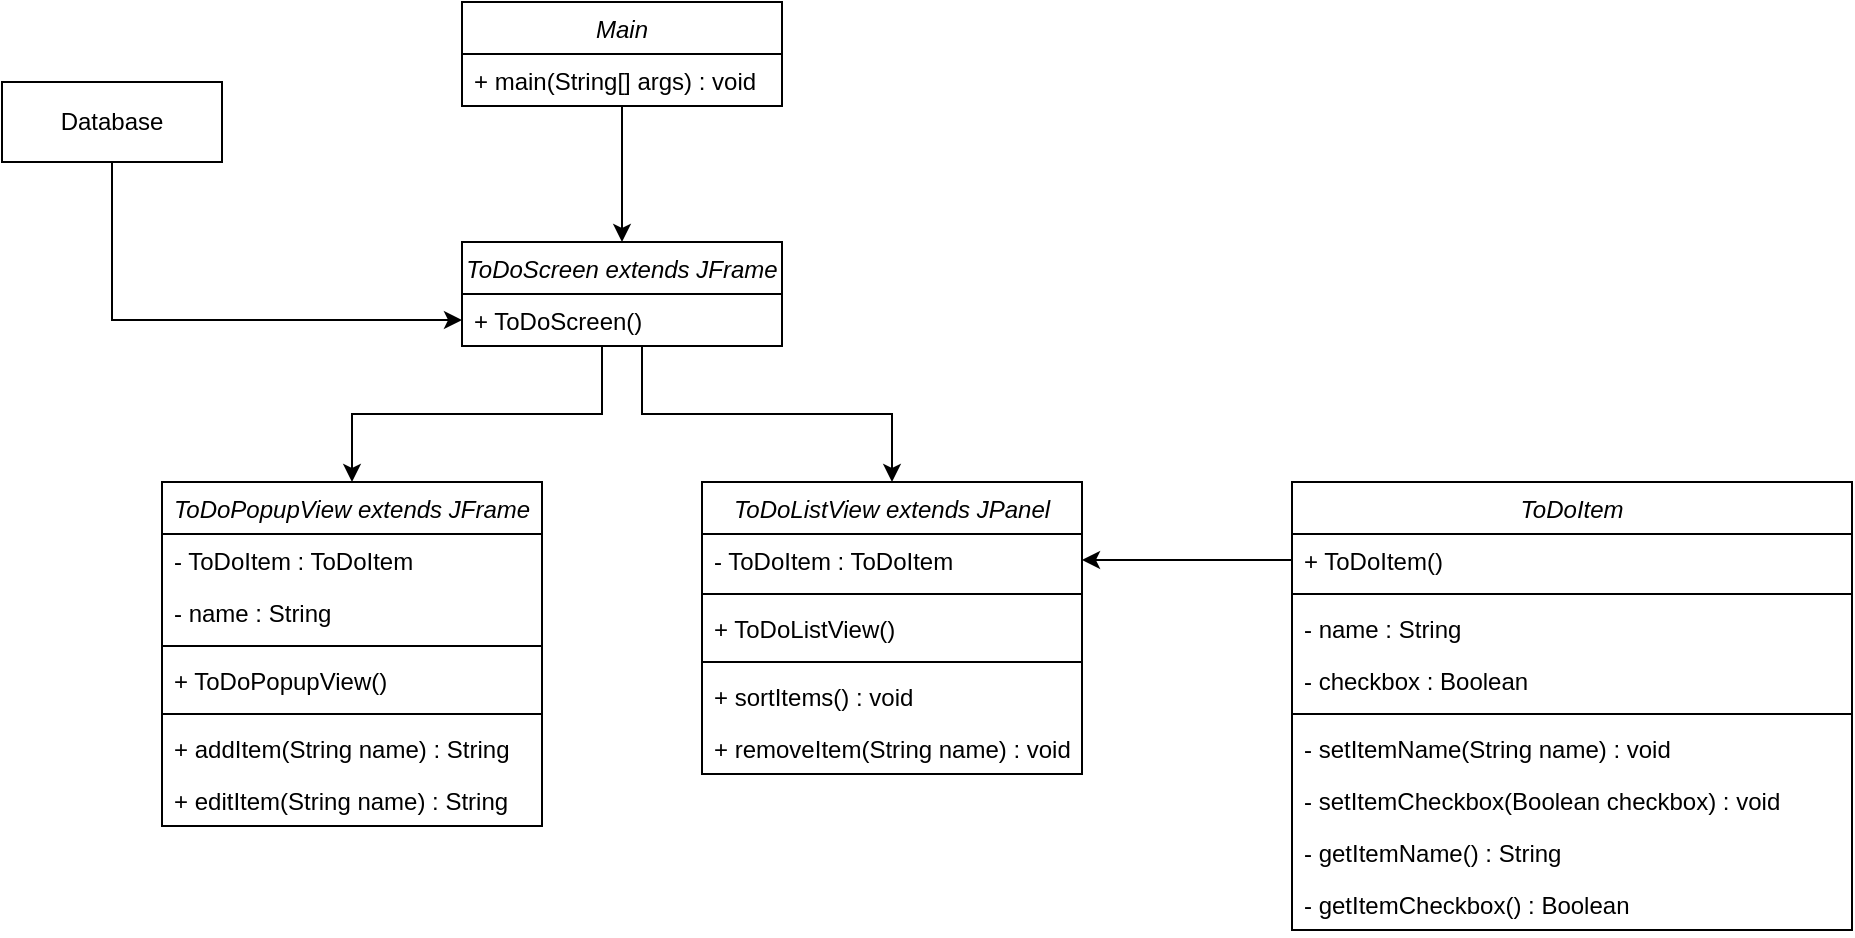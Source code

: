 <mxfile version="22.0.0" type="device">
  <diagram id="C5RBs43oDa-KdzZeNtuy" name="Page-1">
    <mxGraphModel dx="1816" dy="524" grid="1" gridSize="10" guides="1" tooltips="1" connect="1" arrows="1" fold="1" page="1" pageScale="1" pageWidth="827" pageHeight="1169" math="0" shadow="0">
      <root>
        <mxCell id="WIyWlLk6GJQsqaUBKTNV-0" />
        <mxCell id="WIyWlLk6GJQsqaUBKTNV-1" parent="WIyWlLk6GJQsqaUBKTNV-0" />
        <mxCell id="5fqE5YbZ75JVKp_CWdm1-34" style="edgeStyle=orthogonalEdgeStyle;rounded=0;orthogonalLoop=1;jettySize=auto;html=1;entryX=0.5;entryY=0;entryDx=0;entryDy=0;" parent="WIyWlLk6GJQsqaUBKTNV-1" source="5fqE5YbZ75JVKp_CWdm1-0" target="5fqE5YbZ75JVKp_CWdm1-6" edge="1">
          <mxGeometry relative="1" as="geometry" />
        </mxCell>
        <mxCell id="5fqE5YbZ75JVKp_CWdm1-0" value="&lt;span style=&quot;font-weight: normal;&quot;&gt;&lt;i&gt;Main&lt;/i&gt;&lt;/span&gt;" style="swimlane;fontStyle=1;align=center;verticalAlign=top;childLayout=stackLayout;horizontal=1;startSize=26;horizontalStack=0;resizeParent=1;resizeParentMax=0;resizeLast=0;collapsible=1;marginBottom=0;whiteSpace=wrap;html=1;" parent="WIyWlLk6GJQsqaUBKTNV-1" vertex="1">
          <mxGeometry x="-80" y="80" width="160" height="52" as="geometry" />
        </mxCell>
        <mxCell id="5fqE5YbZ75JVKp_CWdm1-5" value="+ main(String[] args) : void" style="text;strokeColor=none;fillColor=none;align=left;verticalAlign=top;spacingLeft=4;spacingRight=4;overflow=hidden;rotatable=0;points=[[0,0.5],[1,0.5]];portConstraint=eastwest;whiteSpace=wrap;html=1;" parent="5fqE5YbZ75JVKp_CWdm1-0" vertex="1">
          <mxGeometry y="26" width="160" height="26" as="geometry" />
        </mxCell>
        <mxCell id="e-FE5oejkT2-Shcc6JCW-20" style="edgeStyle=orthogonalEdgeStyle;rounded=0;orthogonalLoop=1;jettySize=auto;html=1;" parent="WIyWlLk6GJQsqaUBKTNV-1" source="5fqE5YbZ75JVKp_CWdm1-6" target="5fqE5YbZ75JVKp_CWdm1-12" edge="1">
          <mxGeometry relative="1" as="geometry">
            <Array as="points">
              <mxPoint x="-10" y="286" />
              <mxPoint x="-135" y="286" />
            </Array>
          </mxGeometry>
        </mxCell>
        <mxCell id="e-FE5oejkT2-Shcc6JCW-21" style="edgeStyle=orthogonalEdgeStyle;rounded=0;orthogonalLoop=1;jettySize=auto;html=1;" parent="WIyWlLk6GJQsqaUBKTNV-1" source="5fqE5YbZ75JVKp_CWdm1-6" target="5fqE5YbZ75JVKp_CWdm1-8" edge="1">
          <mxGeometry relative="1" as="geometry">
            <Array as="points">
              <mxPoint x="10" y="286" />
              <mxPoint x="135" y="286" />
            </Array>
          </mxGeometry>
        </mxCell>
        <mxCell id="5fqE5YbZ75JVKp_CWdm1-6" value="&lt;span style=&quot;font-weight: normal;&quot;&gt;&lt;i&gt;ToDoScreen extends JFrame&lt;/i&gt;&lt;/span&gt;" style="swimlane;fontStyle=1;align=center;verticalAlign=top;childLayout=stackLayout;horizontal=1;startSize=26;horizontalStack=0;resizeParent=1;resizeParentMax=0;resizeLast=0;collapsible=1;marginBottom=0;whiteSpace=wrap;html=1;" parent="WIyWlLk6GJQsqaUBKTNV-1" vertex="1">
          <mxGeometry x="-80" y="200" width="160" height="52" as="geometry">
            <mxRectangle x="-80" y="240" width="200" height="30" as="alternateBounds" />
          </mxGeometry>
        </mxCell>
        <mxCell id="5fqE5YbZ75JVKp_CWdm1-7" value="+ ToDoScreen()" style="text;strokeColor=none;fillColor=none;align=left;verticalAlign=top;spacingLeft=4;spacingRight=4;overflow=hidden;rotatable=0;points=[[0,0.5],[1,0.5]];portConstraint=eastwest;whiteSpace=wrap;html=1;" parent="5fqE5YbZ75JVKp_CWdm1-6" vertex="1">
          <mxGeometry y="26" width="160" height="26" as="geometry" />
        </mxCell>
        <mxCell id="5fqE5YbZ75JVKp_CWdm1-8" value="&lt;span style=&quot;font-weight: normal;&quot;&gt;&lt;i&gt;ToDoListView extends JPanel&lt;/i&gt;&lt;/span&gt;" style="swimlane;fontStyle=1;align=center;verticalAlign=top;childLayout=stackLayout;horizontal=1;startSize=26;horizontalStack=0;resizeParent=1;resizeParentMax=0;resizeLast=0;collapsible=1;marginBottom=0;whiteSpace=wrap;html=1;" parent="WIyWlLk6GJQsqaUBKTNV-1" vertex="1">
          <mxGeometry x="40" y="320" width="190" height="146" as="geometry" />
        </mxCell>
        <mxCell id="5fqE5YbZ75JVKp_CWdm1-9" value="- ToDoItem : ToDoItem" style="text;strokeColor=none;fillColor=none;align=left;verticalAlign=top;spacingLeft=4;spacingRight=4;overflow=hidden;rotatable=0;points=[[0,0.5],[1,0.5]];portConstraint=eastwest;whiteSpace=wrap;html=1;" parent="5fqE5YbZ75JVKp_CWdm1-8" vertex="1">
          <mxGeometry y="26" width="190" height="26" as="geometry" />
        </mxCell>
        <mxCell id="5fqE5YbZ75JVKp_CWdm1-26" value="" style="line;strokeWidth=1;fillColor=none;align=left;verticalAlign=middle;spacingTop=-1;spacingLeft=3;spacingRight=3;rotatable=0;labelPosition=right;points=[];portConstraint=eastwest;strokeColor=inherit;" parent="5fqE5YbZ75JVKp_CWdm1-8" vertex="1">
          <mxGeometry y="52" width="190" height="8" as="geometry" />
        </mxCell>
        <mxCell id="e-FE5oejkT2-Shcc6JCW-1" value="+ ToDoListView()" style="text;strokeColor=none;fillColor=none;align=left;verticalAlign=top;spacingLeft=4;spacingRight=4;overflow=hidden;rotatable=0;points=[[0,0.5],[1,0.5]];portConstraint=eastwest;whiteSpace=wrap;html=1;" parent="5fqE5YbZ75JVKp_CWdm1-8" vertex="1">
          <mxGeometry y="60" width="190" height="26" as="geometry" />
        </mxCell>
        <mxCell id="e-FE5oejkT2-Shcc6JCW-2" value="" style="line;strokeWidth=1;fillColor=none;align=left;verticalAlign=middle;spacingTop=-1;spacingLeft=3;spacingRight=3;rotatable=0;labelPosition=right;points=[];portConstraint=eastwest;strokeColor=inherit;" parent="5fqE5YbZ75JVKp_CWdm1-8" vertex="1">
          <mxGeometry y="86" width="190" height="8" as="geometry" />
        </mxCell>
        <mxCell id="e-FE5oejkT2-Shcc6JCW-15" value="+ sortItems() : void" style="text;strokeColor=none;fillColor=none;align=left;verticalAlign=top;spacingLeft=4;spacingRight=4;overflow=hidden;rotatable=0;points=[[0,0.5],[1,0.5]];portConstraint=eastwest;whiteSpace=wrap;html=1;" parent="5fqE5YbZ75JVKp_CWdm1-8" vertex="1">
          <mxGeometry y="94" width="190" height="26" as="geometry" />
        </mxCell>
        <mxCell id="e-FE5oejkT2-Shcc6JCW-7" value="+ removeItem(String name) : void" style="text;strokeColor=none;fillColor=none;align=left;verticalAlign=top;spacingLeft=4;spacingRight=4;overflow=hidden;rotatable=0;points=[[0,0.5],[1,0.5]];portConstraint=eastwest;whiteSpace=wrap;html=1;" parent="5fqE5YbZ75JVKp_CWdm1-8" vertex="1">
          <mxGeometry y="120" width="190" height="26" as="geometry" />
        </mxCell>
        <mxCell id="5fqE5YbZ75JVKp_CWdm1-12" value="&lt;span style=&quot;font-weight: normal;&quot;&gt;&lt;i&gt;ToDoPopupView extends JFrame&lt;/i&gt;&lt;/span&gt;" style="swimlane;fontStyle=1;align=center;verticalAlign=top;childLayout=stackLayout;horizontal=1;startSize=26;horizontalStack=0;resizeParent=1;resizeParentMax=0;resizeLast=0;collapsible=1;marginBottom=0;whiteSpace=wrap;html=1;" parent="WIyWlLk6GJQsqaUBKTNV-1" vertex="1">
          <mxGeometry x="-230" y="320" width="190" height="172" as="geometry" />
        </mxCell>
        <mxCell id="brt0MuR9Pc4CnQYzuOFw-0" value="- ToDoItem : ToDoItem" style="text;strokeColor=none;fillColor=none;align=left;verticalAlign=top;spacingLeft=4;spacingRight=4;overflow=hidden;rotatable=0;points=[[0,0.5],[1,0.5]];portConstraint=eastwest;whiteSpace=wrap;html=1;" vertex="1" parent="5fqE5YbZ75JVKp_CWdm1-12">
          <mxGeometry y="26" width="190" height="26" as="geometry" />
        </mxCell>
        <mxCell id="e-FE5oejkT2-Shcc6JCW-10" value="- name : String" style="text;strokeColor=none;fillColor=none;align=left;verticalAlign=top;spacingLeft=4;spacingRight=4;overflow=hidden;rotatable=0;points=[[0,0.5],[1,0.5]];portConstraint=eastwest;whiteSpace=wrap;html=1;" parent="5fqE5YbZ75JVKp_CWdm1-12" vertex="1">
          <mxGeometry y="52" width="190" height="26" as="geometry" />
        </mxCell>
        <mxCell id="brt0MuR9Pc4CnQYzuOFw-1" value="" style="line;strokeWidth=1;fillColor=none;align=left;verticalAlign=middle;spacingTop=-1;spacingLeft=3;spacingRight=3;rotatable=0;labelPosition=right;points=[];portConstraint=eastwest;strokeColor=inherit;" vertex="1" parent="5fqE5YbZ75JVKp_CWdm1-12">
          <mxGeometry y="78" width="190" height="8" as="geometry" />
        </mxCell>
        <mxCell id="brt0MuR9Pc4CnQYzuOFw-2" value="+ ToDoPopupView()" style="text;strokeColor=none;fillColor=none;align=left;verticalAlign=top;spacingLeft=4;spacingRight=4;overflow=hidden;rotatable=0;points=[[0,0.5],[1,0.5]];portConstraint=eastwest;whiteSpace=wrap;html=1;" vertex="1" parent="5fqE5YbZ75JVKp_CWdm1-12">
          <mxGeometry y="86" width="190" height="26" as="geometry" />
        </mxCell>
        <mxCell id="e-FE5oejkT2-Shcc6JCW-11" value="" style="line;strokeWidth=1;fillColor=none;align=left;verticalAlign=middle;spacingTop=-1;spacingLeft=3;spacingRight=3;rotatable=0;labelPosition=right;points=[];portConstraint=eastwest;strokeColor=inherit;" parent="5fqE5YbZ75JVKp_CWdm1-12" vertex="1">
          <mxGeometry y="112" width="190" height="8" as="geometry" />
        </mxCell>
        <mxCell id="e-FE5oejkT2-Shcc6JCW-9" value="+&amp;nbsp;&lt;span style=&quot;border-color: var(--border-color); text-align: center;&quot;&gt;addItem&lt;/span&gt;(String name) : String" style="text;strokeColor=none;fillColor=none;align=left;verticalAlign=top;spacingLeft=4;spacingRight=4;overflow=hidden;rotatable=0;points=[[0,0.5],[1,0.5]];portConstraint=eastwest;whiteSpace=wrap;html=1;" parent="5fqE5YbZ75JVKp_CWdm1-12" vertex="1">
          <mxGeometry y="120" width="190" height="26" as="geometry" />
        </mxCell>
        <mxCell id="e-FE5oejkT2-Shcc6JCW-6" value="+ editItem(String name) : String" style="text;strokeColor=none;fillColor=none;align=left;verticalAlign=top;spacingLeft=4;spacingRight=4;overflow=hidden;rotatable=0;points=[[0,0.5],[1,0.5]];portConstraint=eastwest;whiteSpace=wrap;html=1;" parent="5fqE5YbZ75JVKp_CWdm1-12" vertex="1">
          <mxGeometry y="146" width="190" height="26" as="geometry" />
        </mxCell>
        <mxCell id="5fqE5YbZ75JVKp_CWdm1-14" value="&lt;span style=&quot;font-weight: normal;&quot;&gt;&lt;i&gt;ToDoItem&lt;/i&gt;&lt;/span&gt;" style="swimlane;fontStyle=1;align=center;verticalAlign=top;childLayout=stackLayout;horizontal=1;startSize=26;horizontalStack=0;resizeParent=1;resizeParentMax=0;resizeLast=0;collapsible=1;marginBottom=0;whiteSpace=wrap;html=1;" parent="WIyWlLk6GJQsqaUBKTNV-1" vertex="1">
          <mxGeometry x="335" y="320" width="280" height="224" as="geometry" />
        </mxCell>
        <mxCell id="5fqE5YbZ75JVKp_CWdm1-15" value="+ ToDoItem()" style="text;strokeColor=none;fillColor=none;align=left;verticalAlign=top;spacingLeft=4;spacingRight=4;overflow=hidden;rotatable=0;points=[[0,0.5],[1,0.5]];portConstraint=eastwest;whiteSpace=wrap;html=1;" parent="5fqE5YbZ75JVKp_CWdm1-14" vertex="1">
          <mxGeometry y="26" width="280" height="26" as="geometry" />
        </mxCell>
        <mxCell id="5fqE5YbZ75JVKp_CWdm1-16" value="" style="line;strokeWidth=1;fillColor=none;align=left;verticalAlign=middle;spacingTop=-1;spacingLeft=3;spacingRight=3;rotatable=0;labelPosition=right;points=[];portConstraint=eastwest;strokeColor=inherit;" parent="5fqE5YbZ75JVKp_CWdm1-14" vertex="1">
          <mxGeometry y="52" width="280" height="8" as="geometry" />
        </mxCell>
        <mxCell id="5fqE5YbZ75JVKp_CWdm1-17" value="- name : String" style="text;strokeColor=none;fillColor=none;align=left;verticalAlign=top;spacingLeft=4;spacingRight=4;overflow=hidden;rotatable=0;points=[[0,0.5],[1,0.5]];portConstraint=eastwest;whiteSpace=wrap;html=1;" parent="5fqE5YbZ75JVKp_CWdm1-14" vertex="1">
          <mxGeometry y="60" width="280" height="26" as="geometry" />
        </mxCell>
        <mxCell id="5fqE5YbZ75JVKp_CWdm1-18" value="- checkbox : Boolean" style="text;strokeColor=none;fillColor=none;align=left;verticalAlign=top;spacingLeft=4;spacingRight=4;overflow=hidden;rotatable=0;points=[[0,0.5],[1,0.5]];portConstraint=eastwest;whiteSpace=wrap;html=1;" parent="5fqE5YbZ75JVKp_CWdm1-14" vertex="1">
          <mxGeometry y="86" width="280" height="26" as="geometry" />
        </mxCell>
        <mxCell id="5fqE5YbZ75JVKp_CWdm1-20" value="" style="line;strokeWidth=1;fillColor=none;align=left;verticalAlign=middle;spacingTop=-1;spacingLeft=3;spacingRight=3;rotatable=0;labelPosition=right;points=[];portConstraint=eastwest;strokeColor=inherit;" parent="5fqE5YbZ75JVKp_CWdm1-14" vertex="1">
          <mxGeometry y="112" width="280" height="8" as="geometry" />
        </mxCell>
        <mxCell id="5fqE5YbZ75JVKp_CWdm1-23" value="- setItemName(String name) : void" style="text;strokeColor=none;fillColor=none;align=left;verticalAlign=top;spacingLeft=4;spacingRight=4;overflow=hidden;rotatable=0;points=[[0,0.5],[1,0.5]];portConstraint=eastwest;whiteSpace=wrap;html=1;" parent="5fqE5YbZ75JVKp_CWdm1-14" vertex="1">
          <mxGeometry y="120" width="280" height="26" as="geometry" />
        </mxCell>
        <mxCell id="5fqE5YbZ75JVKp_CWdm1-22" value="- setItemCheckbox(Boolean checkbox) : void" style="text;strokeColor=none;fillColor=none;align=left;verticalAlign=top;spacingLeft=4;spacingRight=4;overflow=hidden;rotatable=0;points=[[0,0.5],[1,0.5]];portConstraint=eastwest;whiteSpace=wrap;html=1;" parent="5fqE5YbZ75JVKp_CWdm1-14" vertex="1">
          <mxGeometry y="146" width="280" height="26" as="geometry" />
        </mxCell>
        <mxCell id="5fqE5YbZ75JVKp_CWdm1-24" value="- getItemName() : String" style="text;strokeColor=none;fillColor=none;align=left;verticalAlign=top;spacingLeft=4;spacingRight=4;overflow=hidden;rotatable=0;points=[[0,0.5],[1,0.5]];portConstraint=eastwest;whiteSpace=wrap;html=1;" parent="5fqE5YbZ75JVKp_CWdm1-14" vertex="1">
          <mxGeometry y="172" width="280" height="26" as="geometry" />
        </mxCell>
        <mxCell id="5fqE5YbZ75JVKp_CWdm1-21" value="- getItemCheckbox() : Boolean" style="text;strokeColor=none;fillColor=none;align=left;verticalAlign=top;spacingLeft=4;spacingRight=4;overflow=hidden;rotatable=0;points=[[0,0.5],[1,0.5]];portConstraint=eastwest;whiteSpace=wrap;html=1;" parent="5fqE5YbZ75JVKp_CWdm1-14" vertex="1">
          <mxGeometry y="198" width="280" height="26" as="geometry" />
        </mxCell>
        <mxCell id="e-FE5oejkT2-Shcc6JCW-18" style="edgeStyle=orthogonalEdgeStyle;rounded=0;orthogonalLoop=1;jettySize=auto;html=1;" parent="WIyWlLk6GJQsqaUBKTNV-1" source="5fqE5YbZ75JVKp_CWdm1-31" target="5fqE5YbZ75JVKp_CWdm1-7" edge="1">
          <mxGeometry relative="1" as="geometry" />
        </mxCell>
        <mxCell id="5fqE5YbZ75JVKp_CWdm1-31" value="Database" style="html=1;whiteSpace=wrap;" parent="WIyWlLk6GJQsqaUBKTNV-1" vertex="1">
          <mxGeometry x="-310" y="120" width="110" height="40" as="geometry" />
        </mxCell>
        <mxCell id="e-FE5oejkT2-Shcc6JCW-17" style="edgeStyle=orthogonalEdgeStyle;rounded=0;orthogonalLoop=1;jettySize=auto;html=1;entryX=1;entryY=0.5;entryDx=0;entryDy=0;" parent="WIyWlLk6GJQsqaUBKTNV-1" source="5fqE5YbZ75JVKp_CWdm1-15" target="5fqE5YbZ75JVKp_CWdm1-9" edge="1">
          <mxGeometry relative="1" as="geometry" />
        </mxCell>
      </root>
    </mxGraphModel>
  </diagram>
</mxfile>
